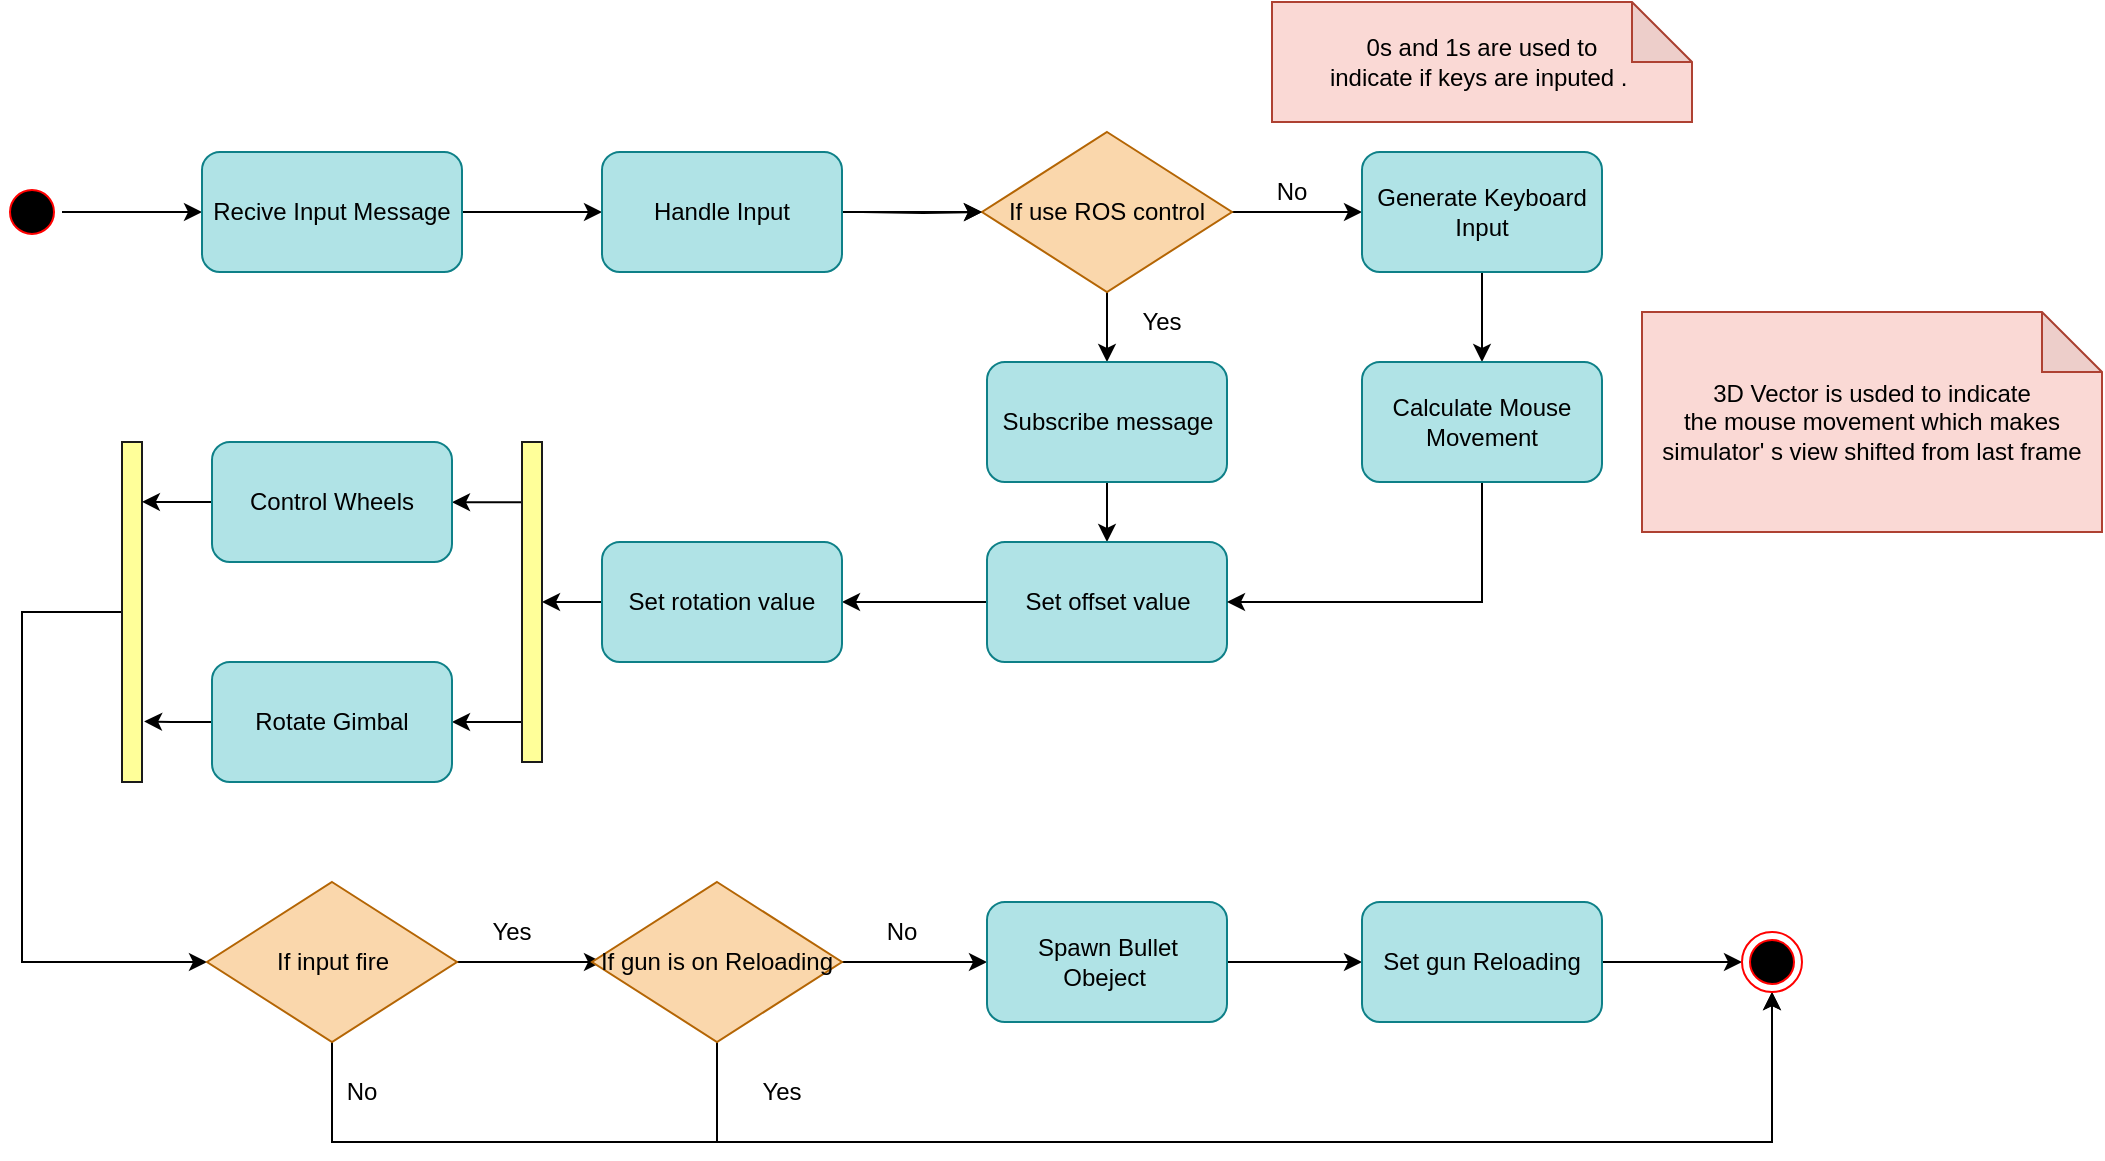 <mxfile version="20.6.2" type="device"><diagram id="xPpE9dCi4BMcpHPHawbz" name="第 1 页"><mxGraphModel dx="1278" dy="962" grid="1" gridSize="10" guides="1" tooltips="1" connect="1" arrows="1" fold="1" page="1" pageScale="1" pageWidth="2000" pageHeight="1169" math="0" shadow="0"><root><mxCell id="0"/><mxCell id="1" parent="0"/><mxCell id="tvUOxjWaOJc7-Bxohz4--12" value="" style="edgeStyle=orthogonalEdgeStyle;rounded=0;orthogonalLoop=1;jettySize=auto;html=1;fontColor=#6C8EBF;" edge="1" parent="1" source="tvUOxjWaOJc7-Bxohz4--7"><mxGeometry relative="1" as="geometry"><mxPoint x="130" y="115" as="targetPoint"/></mxGeometry></mxCell><mxCell id="tvUOxjWaOJc7-Bxohz4--7" value="" style="ellipse;html=1;shape=startState;fillColor=#000000;strokeColor=#ff0000;fontColor=#6C8EBF;" vertex="1" parent="1"><mxGeometry x="30" y="100" width="30" height="30" as="geometry"/></mxCell><mxCell id="tvUOxjWaOJc7-Bxohz4--15" value="" style="edgeStyle=orthogonalEdgeStyle;rounded=0;orthogonalLoop=1;jettySize=auto;html=1;fontColor=#6C8EBF;" edge="1" parent="1"><mxGeometry relative="1" as="geometry"><mxPoint x="260" y="115" as="sourcePoint"/><mxPoint x="330" y="115" as="targetPoint"/></mxGeometry></mxCell><mxCell id="tvUOxjWaOJc7-Bxohz4--21" value="" style="edgeStyle=orthogonalEdgeStyle;rounded=0;orthogonalLoop=1;jettySize=auto;html=1;fontColor=#000000;" edge="1" parent="1" target="tvUOxjWaOJc7-Bxohz4--20"><mxGeometry relative="1" as="geometry"><mxPoint x="460" y="115" as="sourcePoint"/></mxGeometry></mxCell><mxCell id="tvUOxjWaOJc7-Bxohz4--23" value="" style="edgeStyle=orthogonalEdgeStyle;rounded=0;orthogonalLoop=1;jettySize=auto;html=1;fontColor=#000000;" edge="1" parent="1" source="tvUOxjWaOJc7-Bxohz4--20"><mxGeometry relative="1" as="geometry"><mxPoint x="710" y="115" as="targetPoint"/></mxGeometry></mxCell><mxCell id="tvUOxjWaOJc7-Bxohz4--33" value="" style="edgeStyle=orthogonalEdgeStyle;rounded=0;orthogonalLoop=1;jettySize=auto;html=1;fontColor=#000000;" edge="1" parent="1" source="tvUOxjWaOJc7-Bxohz4--20" target="tvUOxjWaOJc7-Bxohz4--32"><mxGeometry relative="1" as="geometry"/></mxCell><mxCell id="tvUOxjWaOJc7-Bxohz4--20" value="If use ROS control" style="rhombus;whiteSpace=wrap;html=1;fillColor=#fad7ac;strokeColor=#b46504;" vertex="1" parent="1"><mxGeometry x="520" y="75" width="125" height="80" as="geometry"/></mxCell><mxCell id="tvUOxjWaOJc7-Bxohz4--28" value="" style="edgeStyle=orthogonalEdgeStyle;rounded=0;orthogonalLoop=1;jettySize=auto;html=1;fontColor=#000000;" edge="1" parent="1"><mxGeometry relative="1" as="geometry"><mxPoint x="770" y="145" as="sourcePoint"/><mxPoint x="770" y="190" as="targetPoint"/></mxGeometry></mxCell><mxCell id="tvUOxjWaOJc7-Bxohz4--25" value="No" style="text;html=1;strokeColor=none;fillColor=none;align=center;verticalAlign=middle;whiteSpace=wrap;rounded=0;fontColor=#000000;" vertex="1" parent="1"><mxGeometry x="645" y="90" width="60" height="30" as="geometry"/></mxCell><mxCell id="tvUOxjWaOJc7-Bxohz4--26" value="0s and 1s are used to &lt;br&gt;indicate if keys are inputed .&amp;nbsp;" style="shape=note;whiteSpace=wrap;html=1;backgroundOutline=1;darkOpacity=0.05;fillColor=#fad9d5;strokeColor=#ae4132;" vertex="1" parent="1"><mxGeometry x="665" y="10" width="210" height="60" as="geometry"/></mxCell><mxCell id="tvUOxjWaOJc7-Bxohz4--29" value="3D Vector is usded to indicate &lt;br&gt;the mouse movement which makes simulator' s view shifted from last frame" style="shape=note;whiteSpace=wrap;html=1;backgroundOutline=1;darkOpacity=0.05;fillColor=#fad9d5;strokeColor=#ae4132;" vertex="1" parent="1"><mxGeometry x="850" y="165" width="230" height="110" as="geometry"/></mxCell><mxCell id="tvUOxjWaOJc7-Bxohz4--43" value="" style="edgeStyle=orthogonalEdgeStyle;rounded=0;orthogonalLoop=1;jettySize=auto;html=1;fontColor=#000000;" edge="1" parent="1" source="tvUOxjWaOJc7-Bxohz4--32" target="tvUOxjWaOJc7-Bxohz4--34"><mxGeometry relative="1" as="geometry"/></mxCell><mxCell id="tvUOxjWaOJc7-Bxohz4--32" value="Subscribe message" style="rounded=1;whiteSpace=wrap;html=1;fillColor=#b0e3e6;strokeColor=#0e8088;" vertex="1" parent="1"><mxGeometry x="522.5" y="190" width="120" height="60" as="geometry"/></mxCell><mxCell id="tvUOxjWaOJc7-Bxohz4--46" value="" style="edgeStyle=orthogonalEdgeStyle;rounded=0;orthogonalLoop=1;jettySize=auto;html=1;fontColor=#000000;" edge="1" parent="1" source="tvUOxjWaOJc7-Bxohz4--34" target="tvUOxjWaOJc7-Bxohz4--45"><mxGeometry relative="1" as="geometry"/></mxCell><mxCell id="tvUOxjWaOJc7-Bxohz4--34" value="Set offset value" style="rounded=1;whiteSpace=wrap;html=1;fillColor=#b0e3e6;strokeColor=#0e8088;" vertex="1" parent="1"><mxGeometry x="522.5" y="280" width="120" height="60" as="geometry"/></mxCell><mxCell id="tvUOxjWaOJc7-Bxohz4--37" value="Generate Keyboard Input" style="rounded=1;whiteSpace=wrap;html=1;fillColor=#b0e3e6;strokeColor=#0e8088;" vertex="1" parent="1"><mxGeometry x="710" y="85" width="120" height="60" as="geometry"/></mxCell><mxCell id="tvUOxjWaOJc7-Bxohz4--38" value="&lt;span style=&quot;&quot;&gt;Recive Input Message&lt;/span&gt;" style="rounded=1;whiteSpace=wrap;html=1;fillColor=#b0e3e6;strokeColor=#0e8088;" vertex="1" parent="1"><mxGeometry x="130" y="85" width="130" height="60" as="geometry"/></mxCell><mxCell id="tvUOxjWaOJc7-Bxohz4--41" value="" style="edgeStyle=orthogonalEdgeStyle;rounded=0;orthogonalLoop=1;jettySize=auto;html=1;fontColor=#000000;" edge="1" parent="1" source="tvUOxjWaOJc7-Bxohz4--40" target="tvUOxjWaOJc7-Bxohz4--20"><mxGeometry relative="1" as="geometry"/></mxCell><mxCell id="tvUOxjWaOJc7-Bxohz4--40" value="Handle Input" style="rounded=1;whiteSpace=wrap;html=1;fillColor=#b0e3e6;strokeColor=#0e8088;" vertex="1" parent="1"><mxGeometry x="330" y="85" width="120" height="60" as="geometry"/></mxCell><mxCell id="tvUOxjWaOJc7-Bxohz4--44" style="edgeStyle=orthogonalEdgeStyle;rounded=0;orthogonalLoop=1;jettySize=auto;html=1;entryX=1;entryY=0.5;entryDx=0;entryDy=0;fontColor=#000000;exitX=0.5;exitY=1;exitDx=0;exitDy=0;" edge="1" parent="1" source="tvUOxjWaOJc7-Bxohz4--42" target="tvUOxjWaOJc7-Bxohz4--34"><mxGeometry relative="1" as="geometry"/></mxCell><mxCell id="tvUOxjWaOJc7-Bxohz4--42" value="Calculate Mouse Movement" style="rounded=1;whiteSpace=wrap;html=1;fillColor=#b0e3e6;strokeColor=#0e8088;" vertex="1" parent="1"><mxGeometry x="710" y="190" width="120" height="60" as="geometry"/></mxCell><mxCell id="tvUOxjWaOJc7-Bxohz4--48" value="" style="edgeStyle=orthogonalEdgeStyle;rounded=0;orthogonalLoop=1;jettySize=auto;html=1;fontColor=#000000;" edge="1" parent="1" source="tvUOxjWaOJc7-Bxohz4--45" target="tvUOxjWaOJc7-Bxohz4--47"><mxGeometry relative="1" as="geometry"/></mxCell><mxCell id="tvUOxjWaOJc7-Bxohz4--45" value="Set rotation value" style="rounded=1;whiteSpace=wrap;html=1;fillColor=#b0e3e6;strokeColor=#0e8088;fontColor=#000000;" vertex="1" parent="1"><mxGeometry x="330" y="280" width="120" height="60" as="geometry"/></mxCell><mxCell id="tvUOxjWaOJc7-Bxohz4--53" value="" style="edgeStyle=orthogonalEdgeStyle;rounded=0;orthogonalLoop=1;jettySize=auto;html=1;fontColor=#000000;" edge="1" parent="1" source="tvUOxjWaOJc7-Bxohz4--47" target="tvUOxjWaOJc7-Bxohz4--51"><mxGeometry relative="1" as="geometry"><Array as="points"><mxPoint x="280" y="370"/><mxPoint x="280" y="370"/></Array></mxGeometry></mxCell><mxCell id="tvUOxjWaOJc7-Bxohz4--59" style="edgeStyle=orthogonalEdgeStyle;rounded=0;orthogonalLoop=1;jettySize=auto;html=1;fontColor=#000000;entryX=1;entryY=0.5;entryDx=0;entryDy=0;exitX=0;exitY=0.188;exitDx=0;exitDy=0;exitPerimeter=0;" edge="1" parent="1" source="tvUOxjWaOJc7-Bxohz4--47" target="tvUOxjWaOJc7-Bxohz4--50"><mxGeometry relative="1" as="geometry"><mxPoint x="265" y="260" as="targetPoint"/></mxGeometry></mxCell><mxCell id="tvUOxjWaOJc7-Bxohz4--47" value="" style="html=1;points=[];perimeter=orthogonalPerimeter;strokeColor=#1A1A1A;fontColor=#000000;fillColor=#FFFF99;" vertex="1" parent="1"><mxGeometry x="290" y="230" width="10" height="160" as="geometry"/></mxCell><mxCell id="tvUOxjWaOJc7-Bxohz4--69" style="edgeStyle=orthogonalEdgeStyle;rounded=0;orthogonalLoop=1;jettySize=auto;html=1;entryX=0;entryY=0.5;entryDx=0;entryDy=0;fontColor=#000000;" edge="1" parent="1" source="tvUOxjWaOJc7-Bxohz4--49" target="tvUOxjWaOJc7-Bxohz4--68"><mxGeometry relative="1" as="geometry"><Array as="points"><mxPoint x="40" y="315"/><mxPoint x="40" y="490"/></Array></mxGeometry></mxCell><mxCell id="tvUOxjWaOJc7-Bxohz4--49" value="" style="html=1;points=[];perimeter=orthogonalPerimeter;strokeColor=#1A1A1A;fontColor=#000000;fillColor=#FFFF99;" vertex="1" parent="1"><mxGeometry x="90" y="230" width="10" height="170" as="geometry"/></mxCell><mxCell id="tvUOxjWaOJc7-Bxohz4--61" style="edgeStyle=orthogonalEdgeStyle;rounded=0;orthogonalLoop=1;jettySize=auto;html=1;entryX=0.994;entryY=0.176;entryDx=0;entryDy=0;entryPerimeter=0;fontColor=#000000;" edge="1" parent="1" source="tvUOxjWaOJc7-Bxohz4--50" target="tvUOxjWaOJc7-Bxohz4--49"><mxGeometry relative="1" as="geometry"/></mxCell><mxCell id="tvUOxjWaOJc7-Bxohz4--50" value="Control Wheels" style="rounded=1;whiteSpace=wrap;html=1;fillColor=#b0e3e6;strokeColor=#0e8088;fontColor=#000000;" vertex="1" parent="1"><mxGeometry x="135" y="230" width="120" height="60" as="geometry"/></mxCell><mxCell id="tvUOxjWaOJc7-Bxohz4--63" style="edgeStyle=orthogonalEdgeStyle;rounded=0;orthogonalLoop=1;jettySize=auto;html=1;entryX=1.106;entryY=0.822;entryDx=0;entryDy=0;entryPerimeter=0;fontColor=#000000;" edge="1" parent="1" source="tvUOxjWaOJc7-Bxohz4--51" target="tvUOxjWaOJc7-Bxohz4--49"><mxGeometry relative="1" as="geometry"/></mxCell><mxCell id="tvUOxjWaOJc7-Bxohz4--51" value="Rotate Gimbal" style="rounded=1;whiteSpace=wrap;html=1;fillColor=#b0e3e6;strokeColor=#0e8088;fontColor=#000000;" vertex="1" parent="1"><mxGeometry x="135" y="340" width="120" height="60" as="geometry"/></mxCell><mxCell id="tvUOxjWaOJc7-Bxohz4--71" value="" style="edgeStyle=orthogonalEdgeStyle;rounded=0;orthogonalLoop=1;jettySize=auto;html=1;fontColor=#000000;" edge="1" parent="1" source="tvUOxjWaOJc7-Bxohz4--68"><mxGeometry relative="1" as="geometry"><mxPoint x="330" y="490" as="targetPoint"/></mxGeometry></mxCell><mxCell id="tvUOxjWaOJc7-Bxohz4--84" style="edgeStyle=orthogonalEdgeStyle;rounded=0;orthogonalLoop=1;jettySize=auto;html=1;entryX=0.5;entryY=1;entryDx=0;entryDy=0;fontColor=#000000;" edge="1" parent="1" source="tvUOxjWaOJc7-Bxohz4--68" target="tvUOxjWaOJc7-Bxohz4--80"><mxGeometry relative="1" as="geometry"><Array as="points"><mxPoint x="195" y="580"/><mxPoint x="915" y="580"/></Array></mxGeometry></mxCell><mxCell id="tvUOxjWaOJc7-Bxohz4--68" value="If input fire" style="rhombus;whiteSpace=wrap;html=1;fillColor=#fad7ac;strokeColor=#b46504;" vertex="1" parent="1"><mxGeometry x="132.5" y="450" width="125" height="80" as="geometry"/></mxCell><mxCell id="tvUOxjWaOJc7-Bxohz4--72" value="Yes" style="text;html=1;strokeColor=none;fillColor=none;align=center;verticalAlign=middle;whiteSpace=wrap;rounded=0;fontColor=#000000;" vertex="1" parent="1"><mxGeometry x="580" y="155" width="60" height="30" as="geometry"/></mxCell><mxCell id="tvUOxjWaOJc7-Bxohz4--73" value="Yes" style="text;html=1;strokeColor=none;fillColor=none;align=center;verticalAlign=middle;whiteSpace=wrap;rounded=0;fontColor=#000000;" vertex="1" parent="1"><mxGeometry x="255" y="460" width="60" height="30" as="geometry"/></mxCell><mxCell id="tvUOxjWaOJc7-Bxohz4--76" value="" style="edgeStyle=orthogonalEdgeStyle;rounded=0;orthogonalLoop=1;jettySize=auto;html=1;fontColor=#000000;" edge="1" parent="1" source="tvUOxjWaOJc7-Bxohz4--74" target="tvUOxjWaOJc7-Bxohz4--75"><mxGeometry relative="1" as="geometry"/></mxCell><mxCell id="tvUOxjWaOJc7-Bxohz4--89" style="edgeStyle=orthogonalEdgeStyle;rounded=0;orthogonalLoop=1;jettySize=auto;html=1;entryX=0.5;entryY=1;entryDx=0;entryDy=0;fontColor=#000000;" edge="1" parent="1" source="tvUOxjWaOJc7-Bxohz4--74" target="tvUOxjWaOJc7-Bxohz4--80"><mxGeometry relative="1" as="geometry"><Array as="points"><mxPoint x="387" y="580"/><mxPoint x="915" y="580"/></Array></mxGeometry></mxCell><mxCell id="tvUOxjWaOJc7-Bxohz4--74" value="If gun is on Reloading" style="rhombus;whiteSpace=wrap;html=1;fillColor=#fad7ac;strokeColor=#b46504;" vertex="1" parent="1"><mxGeometry x="325" y="450" width="125" height="80" as="geometry"/></mxCell><mxCell id="tvUOxjWaOJc7-Bxohz4--79" value="" style="edgeStyle=orthogonalEdgeStyle;rounded=0;orthogonalLoop=1;jettySize=auto;html=1;fontColor=#000000;" edge="1" parent="1" source="tvUOxjWaOJc7-Bxohz4--75" target="tvUOxjWaOJc7-Bxohz4--78"><mxGeometry relative="1" as="geometry"/></mxCell><mxCell id="tvUOxjWaOJc7-Bxohz4--75" value="Spawn Bullet Obeject&amp;nbsp;" style="rounded=1;whiteSpace=wrap;html=1;fillColor=#b0e3e6;strokeColor=#0e8088;" vertex="1" parent="1"><mxGeometry x="522.5" y="460" width="120" height="60" as="geometry"/></mxCell><mxCell id="tvUOxjWaOJc7-Bxohz4--77" value="No" style="text;html=1;strokeColor=none;fillColor=none;align=center;verticalAlign=middle;whiteSpace=wrap;rounded=0;fontColor=#000000;" vertex="1" parent="1"><mxGeometry x="180" y="540" width="60" height="30" as="geometry"/></mxCell><mxCell id="tvUOxjWaOJc7-Bxohz4--81" value="" style="edgeStyle=orthogonalEdgeStyle;rounded=0;orthogonalLoop=1;jettySize=auto;html=1;fontColor=#000000;" edge="1" parent="1" source="tvUOxjWaOJc7-Bxohz4--78" target="tvUOxjWaOJc7-Bxohz4--80"><mxGeometry relative="1" as="geometry"/></mxCell><mxCell id="tvUOxjWaOJc7-Bxohz4--78" value="Set gun Reloading" style="whiteSpace=wrap;html=1;fillColor=#b0e3e6;strokeColor=#0e8088;rounded=1;" vertex="1" parent="1"><mxGeometry x="710" y="460" width="120" height="60" as="geometry"/></mxCell><mxCell id="tvUOxjWaOJc7-Bxohz4--80" value="" style="ellipse;html=1;shape=endState;fillColor=#000000;strokeColor=#ff0000;fontColor=#000000;" vertex="1" parent="1"><mxGeometry x="900" y="475" width="30" height="30" as="geometry"/></mxCell><mxCell id="tvUOxjWaOJc7-Bxohz4--85" value="No" style="text;html=1;strokeColor=none;fillColor=none;align=center;verticalAlign=middle;whiteSpace=wrap;rounded=0;fontColor=#000000;" vertex="1" parent="1"><mxGeometry x="450" y="460" width="60" height="30" as="geometry"/></mxCell><mxCell id="tvUOxjWaOJc7-Bxohz4--90" value="Yes" style="text;html=1;strokeColor=none;fillColor=none;align=center;verticalAlign=middle;whiteSpace=wrap;rounded=0;fontColor=#000000;" vertex="1" parent="1"><mxGeometry x="390" y="540" width="60" height="30" as="geometry"/></mxCell></root></mxGraphModel></diagram></mxfile>